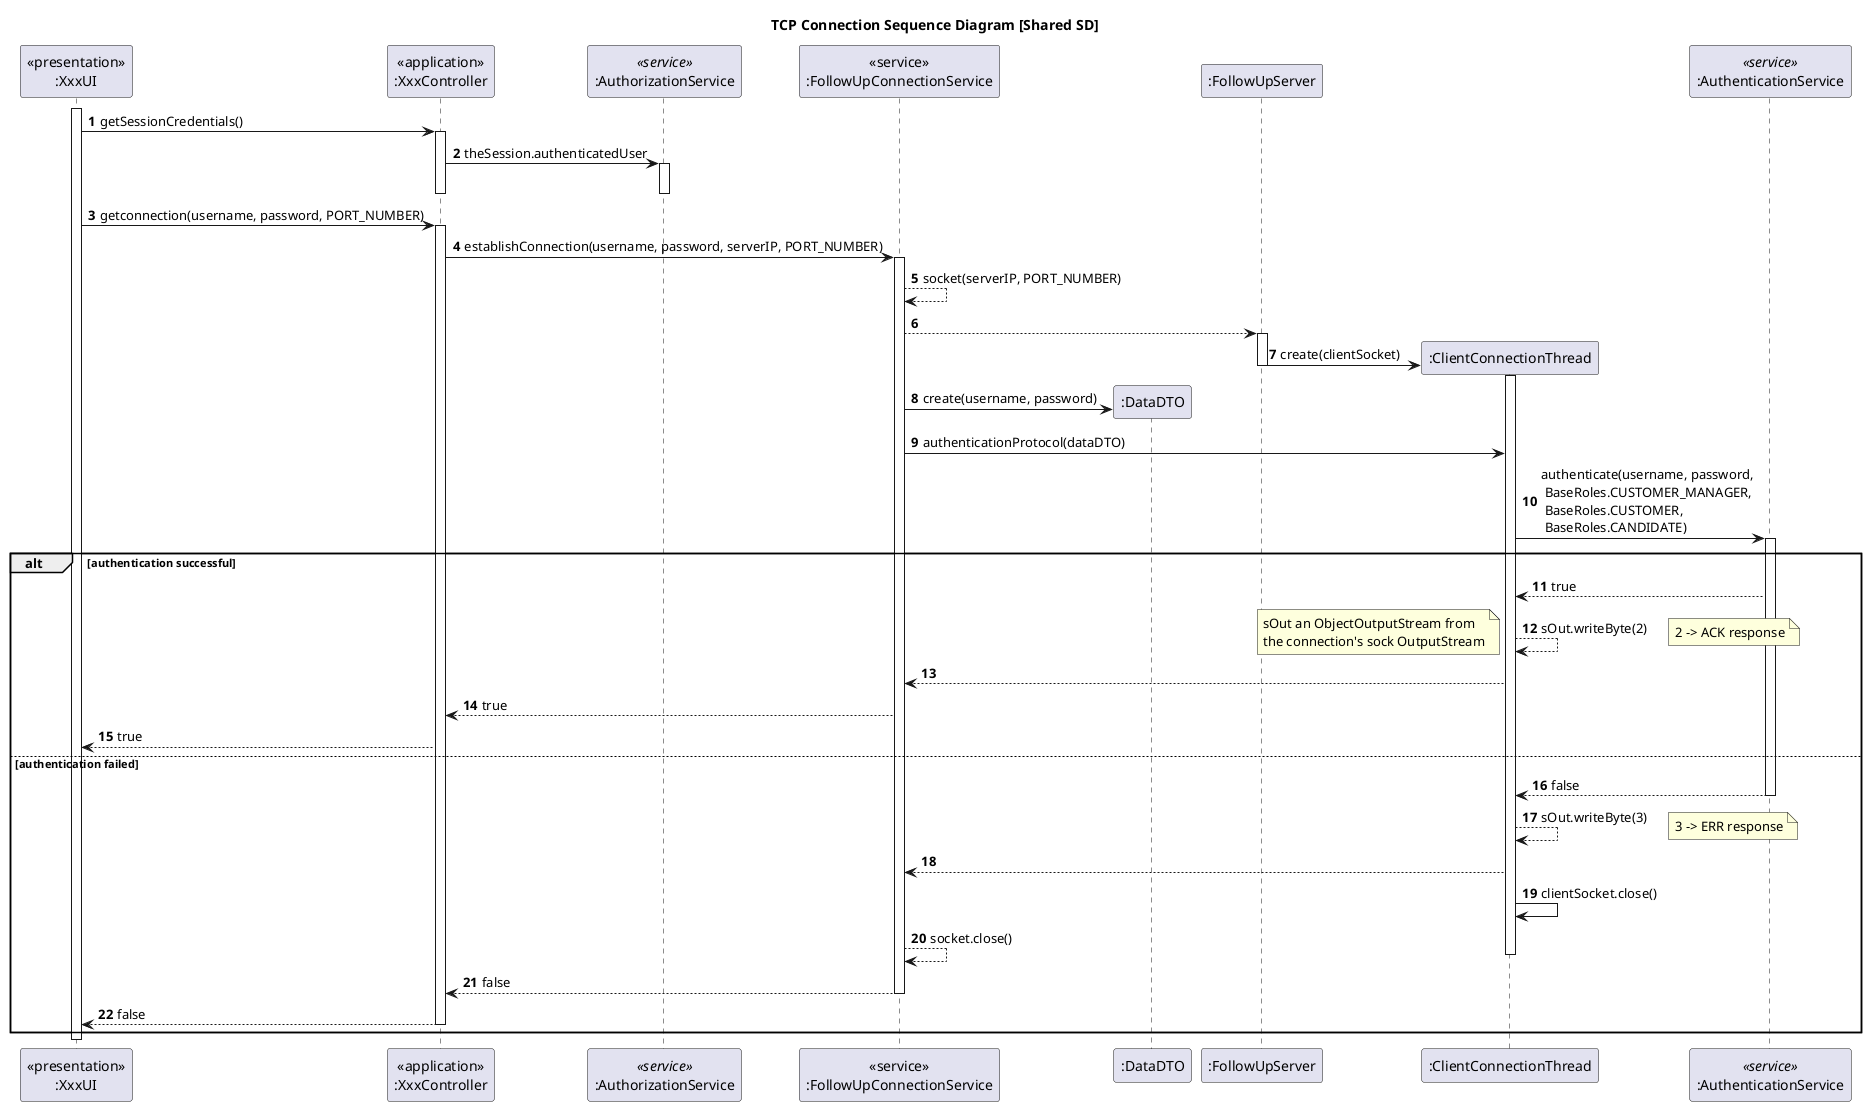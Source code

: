 @startuml

title TCP Connection Sequence Diagram [Shared SD]

participant "<<presentation>>\n:XxxUI" as UI
participant "<<application>>\n:XxxController" as CTRL
participant ":AuthorizationService" as AUTHZ <<service>>

participant "<<service>>\n:FollowUpConnectionService" as ConnSrv
participant ":DataDTO" as DataDTO
participant ":FollowUpServer" as SERVER
participant ":ClientConnectionThread" as CLITHREAD

participant ":AuthenticationService" as AUTH <<service>>

autonumber

activate UI

UI -> CTRL : getSessionCredentials()
activate CTRL

CTRL -> AUTHZ : theSession.authenticatedUser
activate AUTHZ
deactivate AUTHZ

deactivate CTRL


UI -> CTRL : getconnection(username, password, PORT_NUMBER)
activate CTRL

    CTRL -> ConnSrv : establishConnection(username, password, serverIP, PORT_NUMBER)
    activate ConnSrv

    ConnSrv --> ConnSrv : socket(serverIP, PORT_NUMBER)
    ConnSrv --> SERVER
    activate SERVER

        SERVER -> CLITHREAD** : create(clientSocket)
        activate CLITHREAD
        deactivate SERVER

    ConnSrv -> DataDTO** : create(username, password)

    ConnSrv -> CLITHREAD : authenticationProtocol(dataDTO)
    CLITHREAD -> AUTH : authenticate(username, password,\n BaseRoles.CUSTOMER_MANAGER,\n BaseRoles.CUSTOMER,\n BaseRoles.CANDIDATE)
    activate AUTH

    alt authentication successful
            AUTH --> CLITHREAD : true

        CLITHREAD --> CLITHREAD : sOut.writeByte(2)
        note left
        sOut an ObjectOutputStream from
        the connection's sock OutputStream
        end note

        note right
        2 -> ACK response
        end note

        CLITHREAD --> ConnSrv

        ConnSrv --> CTRL : true

        CTRL --> UI : true

    else authentication failed

        AUTH --> CLITHREAD : false
        deactivate AUTH

        CLITHREAD --> CLITHREAD : sOut.writeByte(3)
        note right
        3 -> ERR response
        end note

        CLITHREAD --> ConnSrv

        CLITHREAD -> CLITHREAD : clientSocket.close()

        ConnSrv --> ConnSrv : socket.close()
        deactivate CLITHREAD
        ConnSrv --> CTRL : false
        deactivate ConnSrv

        CTRL --> UI : false
        deactivate CTRL
    end alt

deactivate UI

@enduml